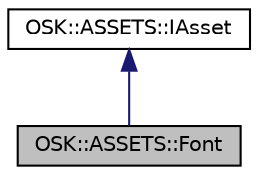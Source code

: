 digraph "OSK::ASSETS::Font"
{
 // LATEX_PDF_SIZE
  edge [fontname="Helvetica",fontsize="10",labelfontname="Helvetica",labelfontsize="10"];
  node [fontname="Helvetica",fontsize="10",shape=record];
  Node1 [label="OSK::ASSETS::Font",height=0.2,width=0.4,color="black", fillcolor="grey75", style="filled", fontcolor="black",tooltip="Representa una fuente: un asset que almacena una fuente que nos permite renderizar texto."];
  Node2 -> Node1 [dir="back",color="midnightblue",fontsize="10",style="solid"];
  Node2 [label="OSK::ASSETS::IAsset",height=0.2,width=0.4,color="black", fillcolor="white", style="filled",URL="$class_o_s_k_1_1_a_s_s_e_t_s_1_1_i_asset.html",tooltip="Un asset es un archivo/contenido que se usa en un juego. Incluye contenido como texturas,..."];
}
